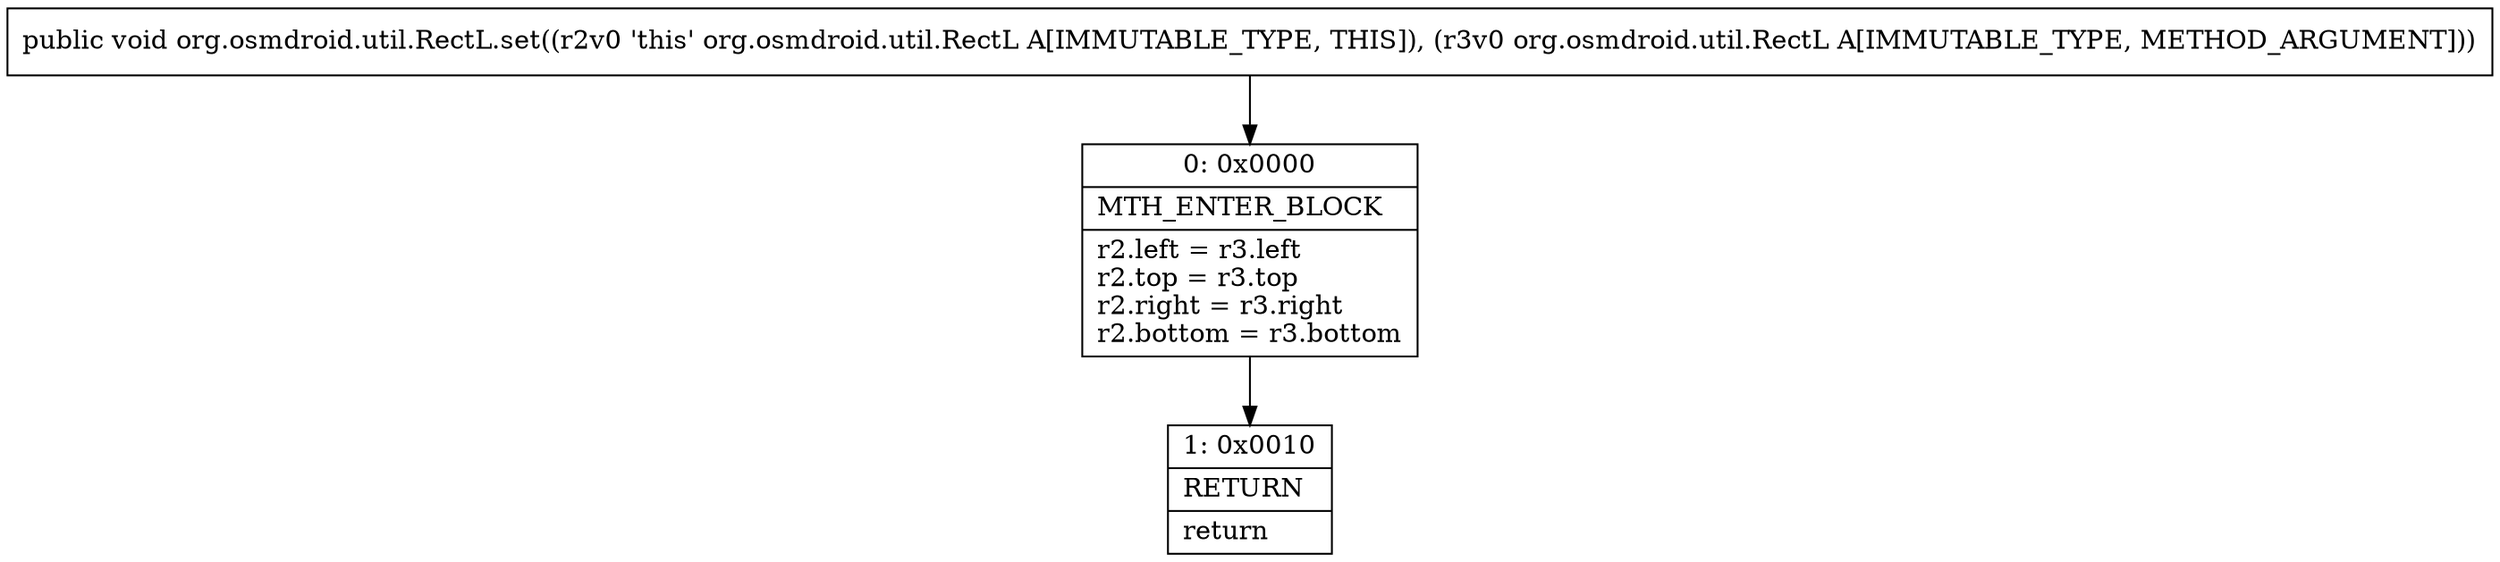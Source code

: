 digraph "CFG fororg.osmdroid.util.RectL.set(Lorg\/osmdroid\/util\/RectL;)V" {
Node_0 [shape=record,label="{0\:\ 0x0000|MTH_ENTER_BLOCK\l|r2.left = r3.left\lr2.top = r3.top\lr2.right = r3.right\lr2.bottom = r3.bottom\l}"];
Node_1 [shape=record,label="{1\:\ 0x0010|RETURN\l|return\l}"];
MethodNode[shape=record,label="{public void org.osmdroid.util.RectL.set((r2v0 'this' org.osmdroid.util.RectL A[IMMUTABLE_TYPE, THIS]), (r3v0 org.osmdroid.util.RectL A[IMMUTABLE_TYPE, METHOD_ARGUMENT])) }"];
MethodNode -> Node_0;
Node_0 -> Node_1;
}

